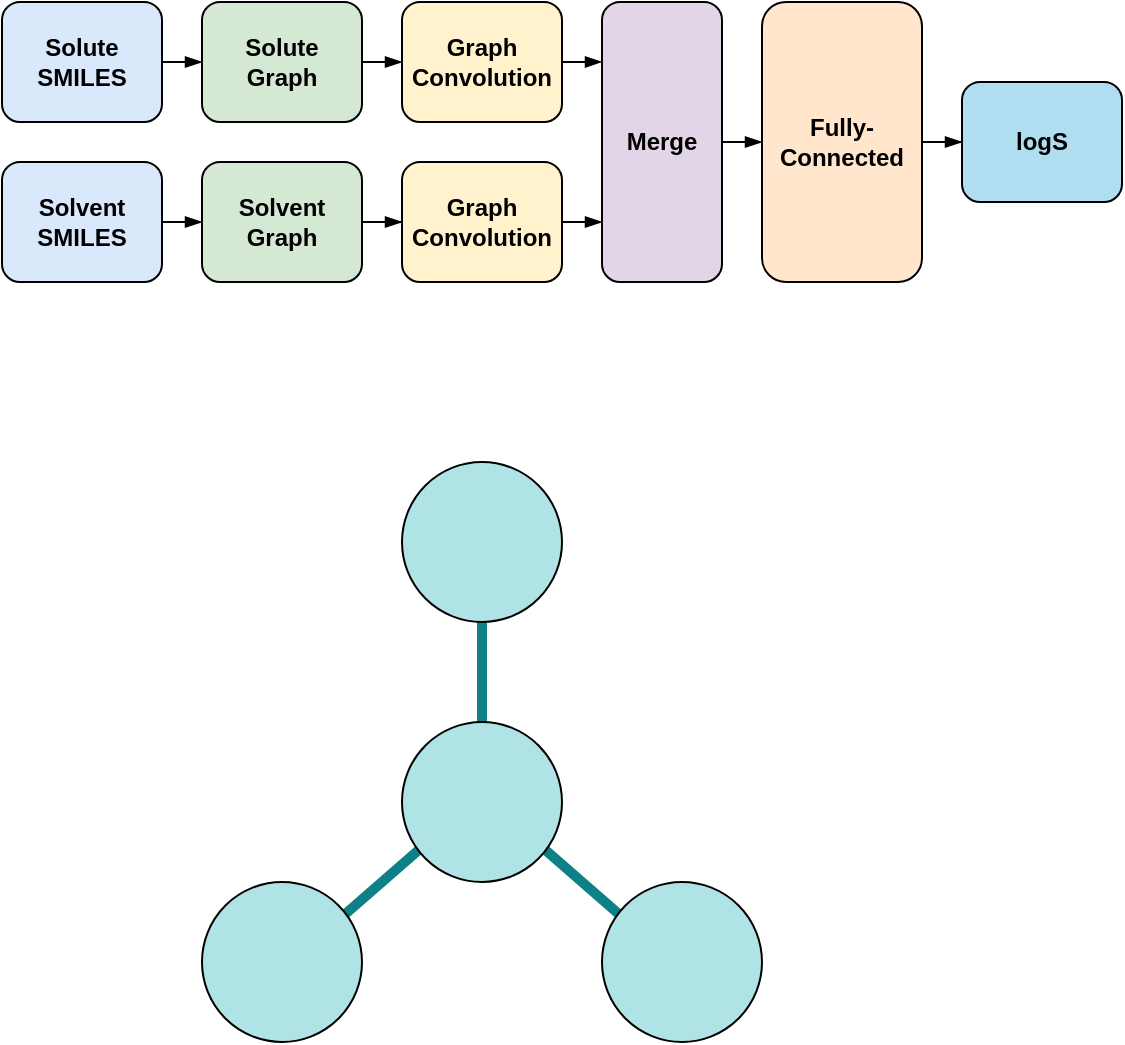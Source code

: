 <mxfile version="14.4.4" type="github">
  <diagram id="C5RBs43oDa-KdzZeNtuy" name="Page-1">
    <mxGraphModel dx="593" dy="354" grid="1" gridSize="10" guides="1" tooltips="1" connect="1" arrows="1" fold="1" page="1" pageScale="1" pageWidth="827" pageHeight="1169" math="0" shadow="0">
      <root>
        <mxCell id="WIyWlLk6GJQsqaUBKTNV-0" />
        <mxCell id="WIyWlLk6GJQsqaUBKTNV-1" parent="WIyWlLk6GJQsqaUBKTNV-0" />
        <mxCell id="qyxr5L-9Lcjn7ODCekHI-40" style="edgeStyle=orthogonalEdgeStyle;rounded=0;orthogonalLoop=1;jettySize=auto;html=1;exitX=1;exitY=0.5;exitDx=0;exitDy=0;entryX=0;entryY=0.5;entryDx=0;entryDy=0;fontStyle=1;endArrow=blockThin;endFill=1;" edge="1" parent="WIyWlLk6GJQsqaUBKTNV-1" source="qyxr5L-9Lcjn7ODCekHI-23" target="qyxr5L-9Lcjn7ODCekHI-29">
          <mxGeometry relative="1" as="geometry" />
        </mxCell>
        <mxCell id="qyxr5L-9Lcjn7ODCekHI-23" value="Solute&lt;br&gt;SMILES" style="rounded=1;whiteSpace=wrap;html=1;fontSize=12;glass=0;strokeWidth=1;shadow=0;fillColor=#dae8fc;fontStyle=1" vertex="1" parent="WIyWlLk6GJQsqaUBKTNV-1">
          <mxGeometry x="160" y="80" width="80" height="60" as="geometry" />
        </mxCell>
        <mxCell id="qyxr5L-9Lcjn7ODCekHI-43" style="edgeStyle=orthogonalEdgeStyle;rounded=0;orthogonalLoop=1;jettySize=auto;html=1;exitX=1;exitY=0.5;exitDx=0;exitDy=0;fontStyle=1;endArrow=blockThin;endFill=1;" edge="1" parent="WIyWlLk6GJQsqaUBKTNV-1" source="qyxr5L-9Lcjn7ODCekHI-25" target="qyxr5L-9Lcjn7ODCekHI-33">
          <mxGeometry relative="1" as="geometry" />
        </mxCell>
        <mxCell id="qyxr5L-9Lcjn7ODCekHI-25" value="Solvent&lt;br&gt;Graph" style="rounded=1;whiteSpace=wrap;html=1;fontSize=12;glass=0;strokeWidth=1;shadow=0;fillColor=#d5e8d4;fontStyle=1" vertex="1" parent="WIyWlLk6GJQsqaUBKTNV-1">
          <mxGeometry x="260" y="160" width="80" height="60" as="geometry" />
        </mxCell>
        <mxCell id="qyxr5L-9Lcjn7ODCekHI-41" style="edgeStyle=orthogonalEdgeStyle;rounded=0;orthogonalLoop=1;jettySize=auto;html=1;exitX=1;exitY=0.5;exitDx=0;exitDy=0;entryX=0;entryY=0.5;entryDx=0;entryDy=0;fontStyle=1;endArrow=blockThin;endFill=1;" edge="1" parent="WIyWlLk6GJQsqaUBKTNV-1" source="qyxr5L-9Lcjn7ODCekHI-27" target="qyxr5L-9Lcjn7ODCekHI-25">
          <mxGeometry relative="1" as="geometry" />
        </mxCell>
        <mxCell id="qyxr5L-9Lcjn7ODCekHI-27" value="Solvent&lt;br&gt;SMILES" style="rounded=1;whiteSpace=wrap;html=1;fontSize=12;glass=0;strokeWidth=1;shadow=0;fillColor=#dae8fc;fontStyle=1" vertex="1" parent="WIyWlLk6GJQsqaUBKTNV-1">
          <mxGeometry x="160" y="160" width="80" height="60" as="geometry" />
        </mxCell>
        <mxCell id="qyxr5L-9Lcjn7ODCekHI-42" style="edgeStyle=orthogonalEdgeStyle;rounded=0;orthogonalLoop=1;jettySize=auto;html=1;exitX=1;exitY=0.5;exitDx=0;exitDy=0;entryX=0;entryY=0.5;entryDx=0;entryDy=0;fontStyle=1;endArrow=blockThin;endFill=1;" edge="1" parent="WIyWlLk6GJQsqaUBKTNV-1" source="qyxr5L-9Lcjn7ODCekHI-29" target="qyxr5L-9Lcjn7ODCekHI-31">
          <mxGeometry relative="1" as="geometry" />
        </mxCell>
        <mxCell id="qyxr5L-9Lcjn7ODCekHI-29" value="Solute&lt;br&gt;Graph" style="rounded=1;whiteSpace=wrap;html=1;fontSize=12;glass=0;strokeWidth=1;shadow=0;fillColor=#d5e8d4;fontStyle=1" vertex="1" parent="WIyWlLk6GJQsqaUBKTNV-1">
          <mxGeometry x="260" y="80" width="80" height="60" as="geometry" />
        </mxCell>
        <mxCell id="qyxr5L-9Lcjn7ODCekHI-44" style="edgeStyle=orthogonalEdgeStyle;rounded=0;orthogonalLoop=1;jettySize=auto;html=1;exitX=1;exitY=0.5;exitDx=0;exitDy=0;entryX=0;entryY=0.214;entryDx=0;entryDy=0;entryPerimeter=0;fontStyle=1;endArrow=blockThin;endFill=1;" edge="1" parent="WIyWlLk6GJQsqaUBKTNV-1" source="qyxr5L-9Lcjn7ODCekHI-31" target="qyxr5L-9Lcjn7ODCekHI-35">
          <mxGeometry relative="1" as="geometry" />
        </mxCell>
        <mxCell id="qyxr5L-9Lcjn7ODCekHI-31" value="Graph&lt;br&gt;Convolution" style="rounded=1;whiteSpace=wrap;html=1;fontSize=12;glass=0;strokeWidth=1;shadow=0;fillColor=#fff2cc;fontStyle=1" vertex="1" parent="WIyWlLk6GJQsqaUBKTNV-1">
          <mxGeometry x="360" y="80" width="80" height="60" as="geometry" />
        </mxCell>
        <mxCell id="qyxr5L-9Lcjn7ODCekHI-45" style="edgeStyle=orthogonalEdgeStyle;rounded=0;orthogonalLoop=1;jettySize=auto;html=1;exitX=1;exitY=0.5;exitDx=0;exitDy=0;entryX=0;entryY=0.786;entryDx=0;entryDy=0;entryPerimeter=0;fontStyle=1;endArrow=blockThin;endFill=1;" edge="1" parent="WIyWlLk6GJQsqaUBKTNV-1" source="qyxr5L-9Lcjn7ODCekHI-33" target="qyxr5L-9Lcjn7ODCekHI-35">
          <mxGeometry relative="1" as="geometry" />
        </mxCell>
        <mxCell id="qyxr5L-9Lcjn7ODCekHI-33" value="&lt;span&gt;Graph&lt;br&gt;&lt;/span&gt;&lt;span&gt;Convolution&lt;/span&gt;" style="rounded=1;whiteSpace=wrap;html=1;fontSize=12;glass=0;strokeWidth=1;shadow=0;fillColor=#fff2cc;fontStyle=1" vertex="1" parent="WIyWlLk6GJQsqaUBKTNV-1">
          <mxGeometry x="360" y="160" width="80" height="60" as="geometry" />
        </mxCell>
        <mxCell id="qyxr5L-9Lcjn7ODCekHI-46" style="edgeStyle=orthogonalEdgeStyle;rounded=0;orthogonalLoop=1;jettySize=auto;html=1;exitX=1;exitY=0.5;exitDx=0;exitDy=0;entryX=0;entryY=0.5;entryDx=0;entryDy=0;fontStyle=1;endArrow=blockThin;endFill=1;" edge="1" parent="WIyWlLk6GJQsqaUBKTNV-1" source="qyxr5L-9Lcjn7ODCekHI-35" target="qyxr5L-9Lcjn7ODCekHI-37">
          <mxGeometry relative="1" as="geometry" />
        </mxCell>
        <mxCell id="qyxr5L-9Lcjn7ODCekHI-35" value="Merge" style="rounded=1;whiteSpace=wrap;html=1;fontSize=12;glass=0;strokeWidth=1;shadow=0;fillColor=#e1d5e7;fontStyle=1" vertex="1" parent="WIyWlLk6GJQsqaUBKTNV-1">
          <mxGeometry x="460" y="80" width="60" height="140" as="geometry" />
        </mxCell>
        <mxCell id="qyxr5L-9Lcjn7ODCekHI-49" style="edgeStyle=orthogonalEdgeStyle;rounded=0;orthogonalLoop=1;jettySize=auto;html=1;entryX=0;entryY=0.5;entryDx=0;entryDy=0;fontStyle=1;endArrow=blockThin;endFill=1;" edge="1" parent="WIyWlLk6GJQsqaUBKTNV-1" source="qyxr5L-9Lcjn7ODCekHI-37" target="qyxr5L-9Lcjn7ODCekHI-48">
          <mxGeometry relative="1" as="geometry" />
        </mxCell>
        <mxCell id="qyxr5L-9Lcjn7ODCekHI-37" value="Fully-Connected" style="rounded=1;whiteSpace=wrap;html=1;fontSize=12;glass=0;strokeWidth=1;shadow=0;fillColor=#ffe6cc;fontStyle=1" vertex="1" parent="WIyWlLk6GJQsqaUBKTNV-1">
          <mxGeometry x="540" y="80" width="80" height="140" as="geometry" />
        </mxCell>
        <mxCell id="qyxr5L-9Lcjn7ODCekHI-48" value="logS" style="rounded=1;whiteSpace=wrap;html=1;fontSize=12;glass=0;strokeWidth=1;shadow=0;fillColor=#b1ddf0;fontStyle=1" vertex="1" parent="WIyWlLk6GJQsqaUBKTNV-1">
          <mxGeometry x="640" y="120" width="80" height="60" as="geometry" />
        </mxCell>
        <mxCell id="qyxr5L-9Lcjn7ODCekHI-80" value="" style="endArrow=none;html=1;entryX=0;entryY=0;entryDx=0;entryDy=0;exitX=1;exitY=1;exitDx=0;exitDy=0;strokeWidth=5;fillColor=#b0e3e6;strokeColor=#0e8088;" edge="1" parent="WIyWlLk6GJQsqaUBKTNV-1" source="qyxr5L-9Lcjn7ODCekHI-77" target="qyxr5L-9Lcjn7ODCekHI-76">
          <mxGeometry width="50" height="50" relative="1" as="geometry">
            <mxPoint x="410" y="450" as="sourcePoint" />
            <mxPoint x="410" y="410" as="targetPoint" />
          </mxGeometry>
        </mxCell>
        <mxCell id="qyxr5L-9Lcjn7ODCekHI-77" value="" style="ellipse;whiteSpace=wrap;html=1;aspect=fixed;fillColor=#b0e3e6;" vertex="1" parent="WIyWlLk6GJQsqaUBKTNV-1">
          <mxGeometry x="460" y="520" width="80" height="80" as="geometry" />
        </mxCell>
        <mxCell id="qyxr5L-9Lcjn7ODCekHI-83" value="" style="endArrow=none;html=1;entryX=1;entryY=0;entryDx=0;entryDy=0;exitX=0;exitY=1;exitDx=0;exitDy=0;strokeWidth=5;fillColor=#b0e3e6;strokeColor=#0e8088;" edge="1" parent="WIyWlLk6GJQsqaUBKTNV-1" source="qyxr5L-9Lcjn7ODCekHI-78" target="qyxr5L-9Lcjn7ODCekHI-76">
          <mxGeometry width="50" height="50" relative="1" as="geometry">
            <mxPoint x="538.284" y="598.284" as="sourcePoint" />
            <mxPoint x="381.716" y="461.716" as="targetPoint" />
          </mxGeometry>
        </mxCell>
        <mxCell id="qyxr5L-9Lcjn7ODCekHI-78" value="" style="ellipse;whiteSpace=wrap;html=1;aspect=fixed;fillColor=#b0e3e6;" vertex="1" parent="WIyWlLk6GJQsqaUBKTNV-1">
          <mxGeometry x="260" y="520" width="80" height="80" as="geometry" />
        </mxCell>
        <mxCell id="qyxr5L-9Lcjn7ODCekHI-84" value="" style="endArrow=none;html=1;entryX=0.5;entryY=1;entryDx=0;entryDy=0;exitX=0.5;exitY=0;exitDx=0;exitDy=0;strokeWidth=5;fillColor=#b0e3e6;strokeColor=#0e8088;" edge="1" parent="WIyWlLk6GJQsqaUBKTNV-1" source="qyxr5L-9Lcjn7ODCekHI-75" target="qyxr5L-9Lcjn7ODCekHI-76">
          <mxGeometry width="50" height="50" relative="1" as="geometry">
            <mxPoint x="480" y="340" as="sourcePoint" />
            <mxPoint x="381.716" y="461.716" as="targetPoint" />
          </mxGeometry>
        </mxCell>
        <mxCell id="qyxr5L-9Lcjn7ODCekHI-75" value="" style="ellipse;whiteSpace=wrap;html=1;aspect=fixed;fillColor=#b0e3e6;" vertex="1" parent="WIyWlLk6GJQsqaUBKTNV-1">
          <mxGeometry x="360" y="310" width="80" height="80" as="geometry" />
        </mxCell>
        <mxCell id="qyxr5L-9Lcjn7ODCekHI-76" value="" style="ellipse;whiteSpace=wrap;html=1;aspect=fixed;fillColor=#b0e3e6;" vertex="1" parent="WIyWlLk6GJQsqaUBKTNV-1">
          <mxGeometry x="360" y="440" width="80" height="80" as="geometry" />
        </mxCell>
      </root>
    </mxGraphModel>
  </diagram>
</mxfile>
